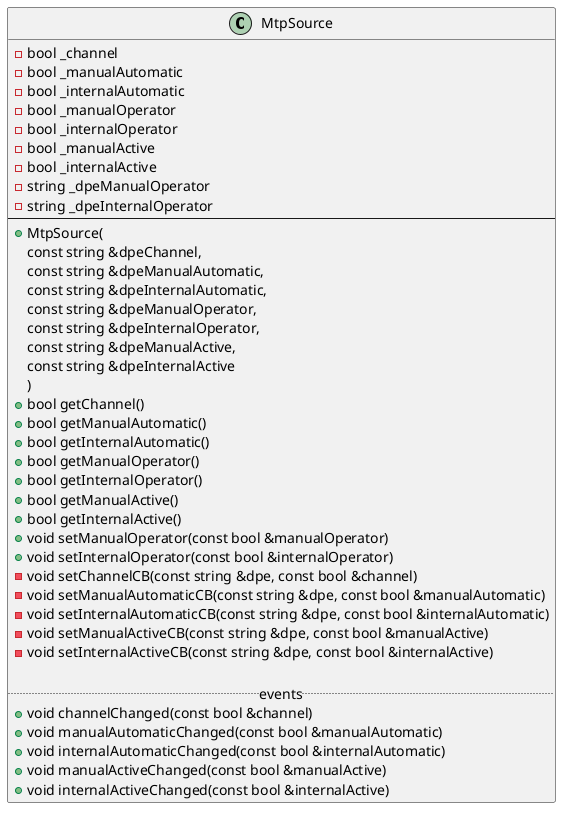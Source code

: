 @startuml

class MtpSource {
    - bool _channel
    - bool _manualAutomatic
    - bool _internalAutomatic
    - bool _manualOperator
    - bool _internalOperator
    - bool _manualActive
    - bool _internalActive
    - string _dpeManualOperator
    - string _dpeInternalOperator
--
    + MtpSource(
        const string &dpeChannel, 
        const string &dpeManualAutomatic, 
        const string &dpeInternalAutomatic, 
        const string &dpeManualOperator, 
        const string &dpeInternalOperator, 
        const string &dpeManualActive, 
        const string &dpeInternalActive
        )  
    + bool getChannel() 
    + bool getManualAutomatic()
    + bool getInternalAutomatic()
    + bool getManualOperator()  
    + bool getInternalOperator()    
    + bool getManualActive()
    + bool getInternalActive()
    + void setManualOperator(const bool &manualOperator)
    + void setInternalOperator(const bool &internalOperator)
    - void setChannelCB(const string &dpe, const bool &channel)
    - void setManualAutomaticCB(const string &dpe, const bool &manualAutomatic)
    - void setInternalAutomaticCB(const string &dpe, const bool &internalAutomatic)
    - void setManualActiveCB(const string &dpe, const bool &manualActive)
    - void setInternalActiveCB(const string &dpe, const bool &internalActive)

    ..events..
    + void channelChanged(const bool &channel)
    + void manualAutomaticChanged(const bool &manualAutomatic)
    + void internalAutomaticChanged(const bool &internalAutomatic)
    + void manualActiveChanged(const bool &manualActive)
    + void internalActiveChanged(const bool &internalActive)
}

@enduml